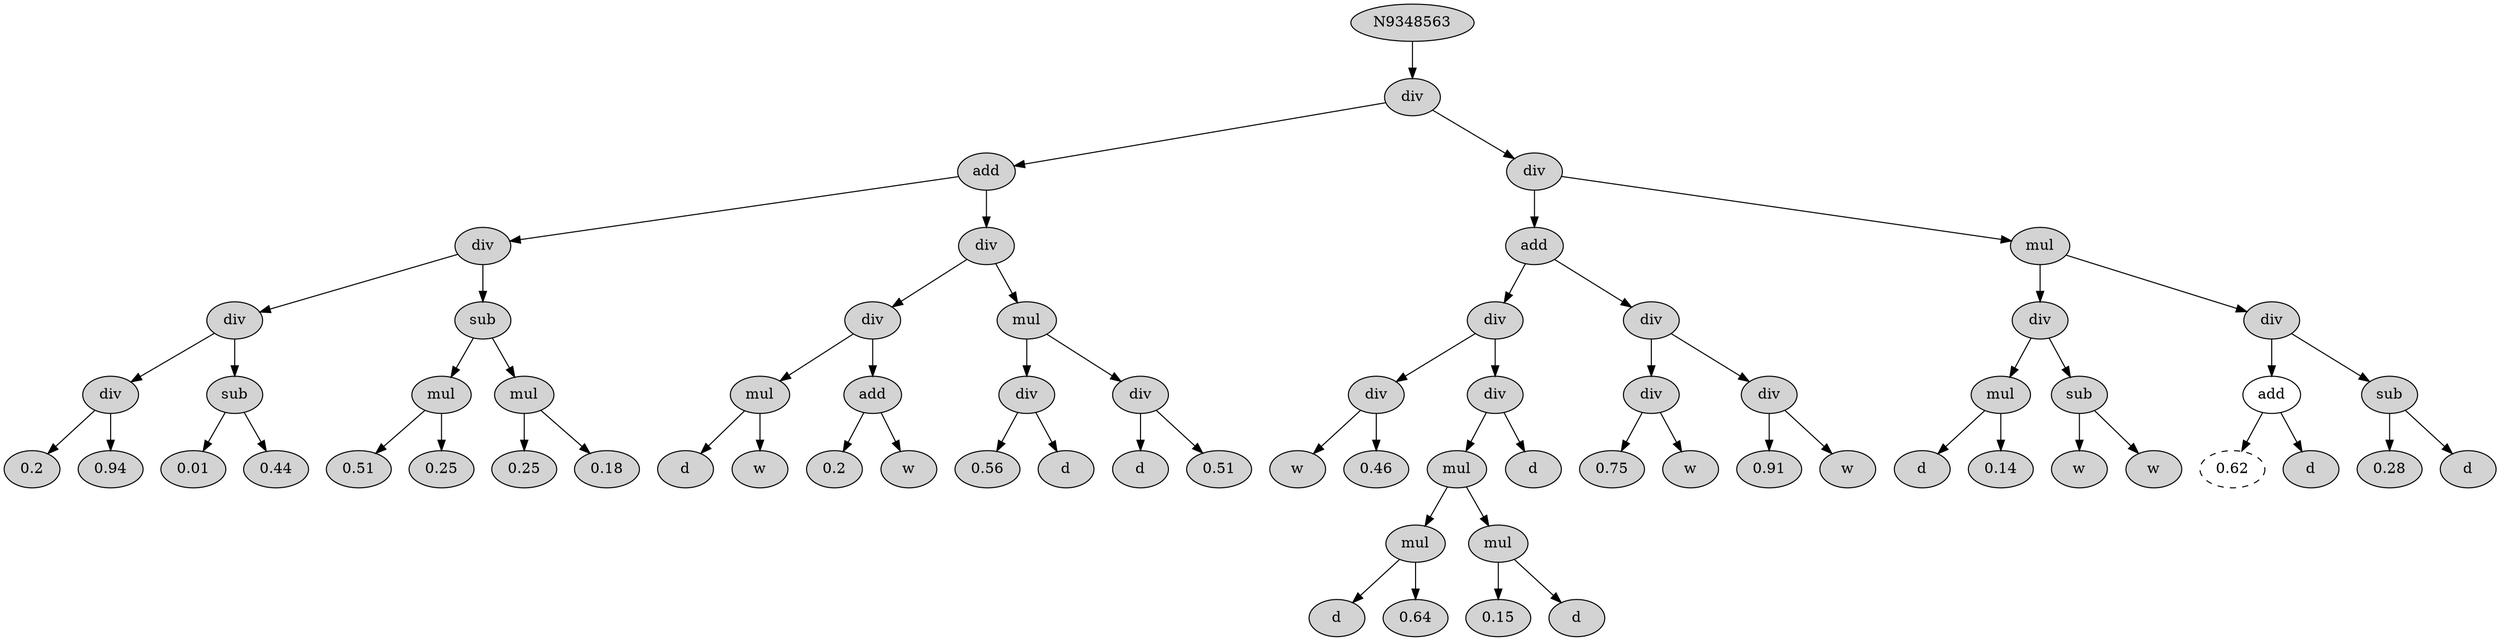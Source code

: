  digraph G9348563 {
N9348563[ style=filled  label="N9348563"];
N9348563 -> N9348564;
N9348564[ style=filled  label="div"];
N9348564 -> N9348565;
N9348565[ style=filled  label="add"];
N9348565 -> N9348566;
N9348566[ style=filled  label="div"];
N9348566 -> N9348567;
N9348567[ style=filled  label="div"];
N9348567 -> N9348568;
N9348568[ style=filled  label="div"];
N9348568 -> N9348569;
N9348569[ style=filled  label="0.2"];
N9348568 -> N9348570;
N9348570[ style=filled  label="0.94"];
N9348567 -> N9348571;
N9348571[ style=filled  label="sub"];
N9348571 -> N9348572;
N9348572[ style=filled  label="0.01"];
N9348571 -> N9348573;
N9348573[ style=filled  label="0.44"];
N9348566 -> N9348574;
N9348574[ style=filled  label="sub"];
N9348574 -> N9348575;
N9348575[ style=filled  label="mul"];
N9348575 -> N9348576;
N9348576[ style=filled  label="0.51"];
N9348575 -> N9348577;
N9348577[ style=filled  label="0.25"];
N9348574 -> N9348578;
N9348578[ style=filled  label="mul"];
N9348578 -> N9348579;
N9348579[ style=filled  label="0.25"];
N9348578 -> N9348580;
N9348580[ style=filled  label="0.18"];
N9348565 -> N9348581;
N9348581[ style=filled  label="div"];
N9348581 -> N9348582;
N9348582[ style=filled  label="div"];
N9348582 -> N9348583;
N9348583[ style=filled  label="mul"];
N9348583 -> N9348584;
N9348584[ style=filled  label="d"];
N9348583 -> N9348585;
N9348585[ style=filled  label="w"];
N9348582 -> N9348586;
N9348586[ style=filled  label="add"];
N9348586 -> N9348587;
N9348587[ style=filled  label="0.2"];
N9348586 -> N9348588;
N9348588[ style=filled  label="w"];
N9348581 -> N9348589;
N9348589[ style=filled  label="mul"];
N9348589 -> N9348590;
N9348590[ style=filled  label="div"];
N9348590 -> N9348591;
N9348591[ style=filled  label="0.56"];
N9348590 -> N9348592;
N9348592[ style=filled  label="d"];
N9348589 -> N9348593;
N9348593[ style=filled  label="div"];
N9348593 -> N9348594;
N9348594[ style=filled  label="d"];
N9348593 -> N9348595;
N9348595[ style=filled  label="0.51"];
N9348564 -> N9348596;
N9348596[ style=filled  label="div"];
N9348596 -> N9348597;
N9348597[ style=filled  label="add"];
N9348597 -> N9348598;
N9348598[ style=filled  label="div"];
N9348598 -> N9348599;
N9348599[ style=filled  label="div"];
N9348599 -> N9348600;
N9348600[ style=filled  label="w"];
N9348599 -> N9348601;
N9348601[ style=filled  label="0.46"];
N9348598 -> N9348602;
N9348602[ style=filled  label="div"];
N9348602 -> N9348603;
N9348603[ style=filled  label="mul"];
N9348603 -> N9348604;
N9348604[ style=filled  label="mul"];
N9348604 -> N9348605;
N9348605[ style=filled  label="d"];
N9348604 -> N9348606;
N9348606[ style=filled  label="0.64"];
N9348603 -> N9348607;
N9348607[ style=filled  label="mul"];
N9348607 -> N9348608;
N9348608[ style=filled  label="0.15"];
N9348607 -> N9348609;
N9348609[ style=filled  label="d"];
N9348602 -> N9348610;
N9348610[ style=filled  label="d"];
N9348597 -> N9348611;
N9348611[ style=filled  label="div"];
N9348611 -> N9348612;
N9348612[ style=filled  label="div"];
N9348612 -> N9348613;
N9348613[ style=filled  label="0.75"];
N9348612 -> N9348614;
N9348614[ style=filled  label="w"];
N9348611 -> N9348615;
N9348615[ style=filled  label="div"];
N9348615 -> N9348616;
N9348616[ style=filled  label="0.91"];
N9348615 -> N9348617;
N9348617[ style=filled  label="w"];
N9348596 -> N9348618;
N9348618[ style=filled  label="mul"];
N9348618 -> N9348619;
N9348619[ style=filled  label="div"];
N9348619 -> N9348620;
N9348620[ style=filled  label="mul"];
N9348620 -> N9348621;
N9348621[ style=filled  label="d"];
N9348620 -> N9348622;
N9348622[ style=filled  label="0.14"];
N9348619 -> N9348623;
N9348623[ style=filled  label="sub"];
N9348623 -> N9348624;
N9348624[ style=filled  label="w"];
N9348623 -> N9348625;
N9348625[ style=filled  label="w"];
N9348618 -> N9348626;
N9348626[ style=filled  label="div"];
N9348626 -> N9348627;
N9348627[ style=solid  label="add"];
N9348627 -> N9348655;
N9348655[ style=dashed  label="0.62"];
N9348627 -> N9348629;
N9348629[ style=filled  label="d"];
N9348626 -> N9348630;
N9348630[ style=filled  label="sub"];
N9348630 -> N9348631;
N9348631[ style=filled  label="0.28"];
N9348630 -> N9348632;
N9348632[ style=filled  label="d"];
}
